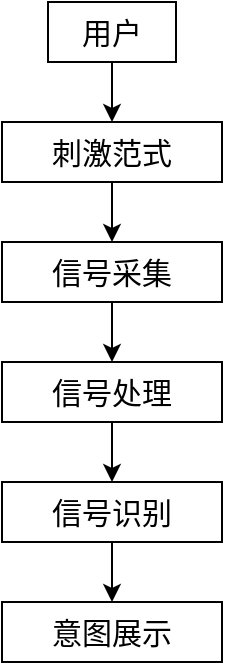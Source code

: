 <mxfile version="15.9.6" type="github">
  <diagram id="prtHgNgQTEPvFCAcTncT" name="Page-1">
    <mxGraphModel dx="1351" dy="877" grid="0" gridSize="10" guides="1" tooltips="1" connect="1" arrows="1" fold="1" page="1" pageScale="1" pageWidth="827" pageHeight="1169" math="0" shadow="0">
      <root>
        <mxCell id="0" />
        <mxCell id="1" parent="0" />
        <mxCell id="TedzR1Ovv3LkJXssQuWa-9" style="edgeStyle=orthogonalEdgeStyle;rounded=0;orthogonalLoop=1;jettySize=auto;html=1;exitX=0.5;exitY=1;exitDx=0;exitDy=0;entryX=0.5;entryY=0;entryDx=0;entryDy=0;fontSize=15;" edge="1" parent="1" source="TedzR1Ovv3LkJXssQuWa-1" target="TedzR1Ovv3LkJXssQuWa-2">
          <mxGeometry relative="1" as="geometry" />
        </mxCell>
        <mxCell id="TedzR1Ovv3LkJXssQuWa-1" value="用户" style="rounded=0;whiteSpace=wrap;html=1;fontSize=15;" vertex="1" parent="1">
          <mxGeometry x="327" y="140" width="64" height="30" as="geometry" />
        </mxCell>
        <mxCell id="TedzR1Ovv3LkJXssQuWa-7" style="edgeStyle=orthogonalEdgeStyle;rounded=0;orthogonalLoop=1;jettySize=auto;html=1;entryX=0.5;entryY=0;entryDx=0;entryDy=0;fontSize=15;" edge="1" parent="1" source="TedzR1Ovv3LkJXssQuWa-2" target="TedzR1Ovv3LkJXssQuWa-3">
          <mxGeometry relative="1" as="geometry" />
        </mxCell>
        <mxCell id="TedzR1Ovv3LkJXssQuWa-2" value="刺激范式" style="rounded=0;whiteSpace=wrap;html=1;fontSize=15;" vertex="1" parent="1">
          <mxGeometry x="304" y="200" width="110" height="30" as="geometry" />
        </mxCell>
        <mxCell id="TedzR1Ovv3LkJXssQuWa-8" style="edgeStyle=orthogonalEdgeStyle;rounded=0;orthogonalLoop=1;jettySize=auto;html=1;entryX=0.5;entryY=0;entryDx=0;entryDy=0;fontSize=15;" edge="1" parent="1" source="TedzR1Ovv3LkJXssQuWa-3" target="TedzR1Ovv3LkJXssQuWa-4">
          <mxGeometry relative="1" as="geometry" />
        </mxCell>
        <mxCell id="TedzR1Ovv3LkJXssQuWa-3" value="信号采集" style="rounded=0;whiteSpace=wrap;html=1;fontSize=15;" vertex="1" parent="1">
          <mxGeometry x="304" y="260" width="110" height="30" as="geometry" />
        </mxCell>
        <mxCell id="TedzR1Ovv3LkJXssQuWa-10" style="edgeStyle=orthogonalEdgeStyle;rounded=0;orthogonalLoop=1;jettySize=auto;html=1;exitX=0.5;exitY=1;exitDx=0;exitDy=0;entryX=0.5;entryY=0;entryDx=0;entryDy=0;fontSize=15;" edge="1" parent="1" source="TedzR1Ovv3LkJXssQuWa-4" target="TedzR1Ovv3LkJXssQuWa-5">
          <mxGeometry relative="1" as="geometry" />
        </mxCell>
        <mxCell id="TedzR1Ovv3LkJXssQuWa-4" value="信号处理" style="rounded=0;whiteSpace=wrap;html=1;fontSize=15;" vertex="1" parent="1">
          <mxGeometry x="304" y="320" width="110" height="30" as="geometry" />
        </mxCell>
        <mxCell id="TedzR1Ovv3LkJXssQuWa-11" style="edgeStyle=orthogonalEdgeStyle;rounded=0;orthogonalLoop=1;jettySize=auto;html=1;exitX=0.5;exitY=1;exitDx=0;exitDy=0;entryX=0.5;entryY=0;entryDx=0;entryDy=0;fontSize=15;" edge="1" parent="1" source="TedzR1Ovv3LkJXssQuWa-5" target="TedzR1Ovv3LkJXssQuWa-6">
          <mxGeometry relative="1" as="geometry" />
        </mxCell>
        <mxCell id="TedzR1Ovv3LkJXssQuWa-5" value="信号识别" style="rounded=0;whiteSpace=wrap;html=1;fontSize=15;" vertex="1" parent="1">
          <mxGeometry x="304" y="380" width="110" height="30" as="geometry" />
        </mxCell>
        <mxCell id="TedzR1Ovv3LkJXssQuWa-6" value="意图展示" style="rounded=0;whiteSpace=wrap;html=1;fontSize=15;" vertex="1" parent="1">
          <mxGeometry x="304" y="440" width="110" height="30" as="geometry" />
        </mxCell>
      </root>
    </mxGraphModel>
  </diagram>
</mxfile>
